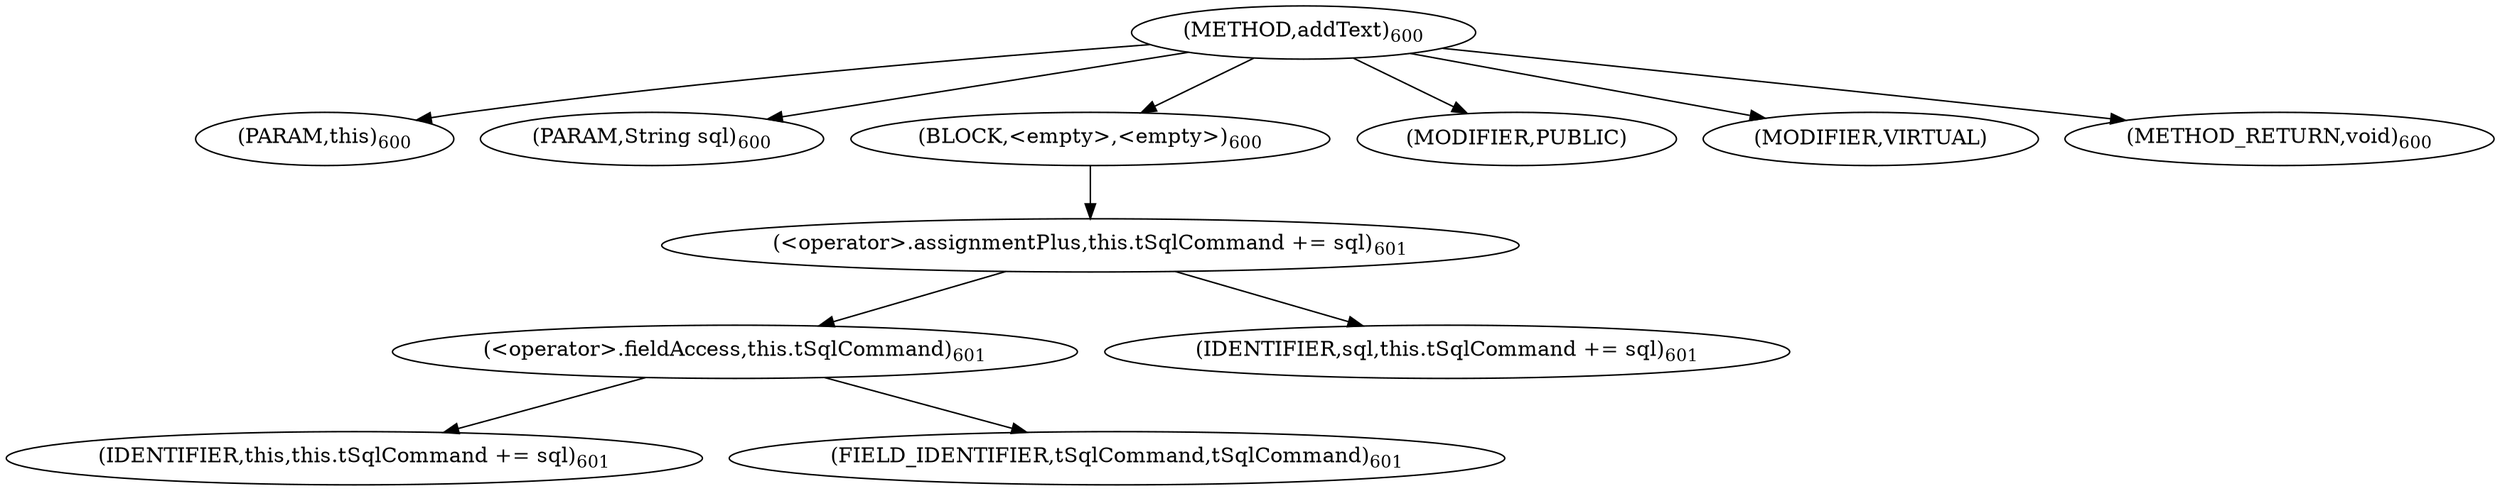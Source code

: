 digraph "addText" {  
"1447" [label = <(METHOD,addText)<SUB>600</SUB>> ]
"82" [label = <(PARAM,this)<SUB>600</SUB>> ]
"1448" [label = <(PARAM,String sql)<SUB>600</SUB>> ]
"1449" [label = <(BLOCK,&lt;empty&gt;,&lt;empty&gt;)<SUB>600</SUB>> ]
"1450" [label = <(&lt;operator&gt;.assignmentPlus,this.tSqlCommand += sql)<SUB>601</SUB>> ]
"1451" [label = <(&lt;operator&gt;.fieldAccess,this.tSqlCommand)<SUB>601</SUB>> ]
"81" [label = <(IDENTIFIER,this,this.tSqlCommand += sql)<SUB>601</SUB>> ]
"1452" [label = <(FIELD_IDENTIFIER,tSqlCommand,tSqlCommand)<SUB>601</SUB>> ]
"1453" [label = <(IDENTIFIER,sql,this.tSqlCommand += sql)<SUB>601</SUB>> ]
"1454" [label = <(MODIFIER,PUBLIC)> ]
"1455" [label = <(MODIFIER,VIRTUAL)> ]
"1456" [label = <(METHOD_RETURN,void)<SUB>600</SUB>> ]
  "1447" -> "82" 
  "1447" -> "1448" 
  "1447" -> "1449" 
  "1447" -> "1454" 
  "1447" -> "1455" 
  "1447" -> "1456" 
  "1449" -> "1450" 
  "1450" -> "1451" 
  "1450" -> "1453" 
  "1451" -> "81" 
  "1451" -> "1452" 
}
